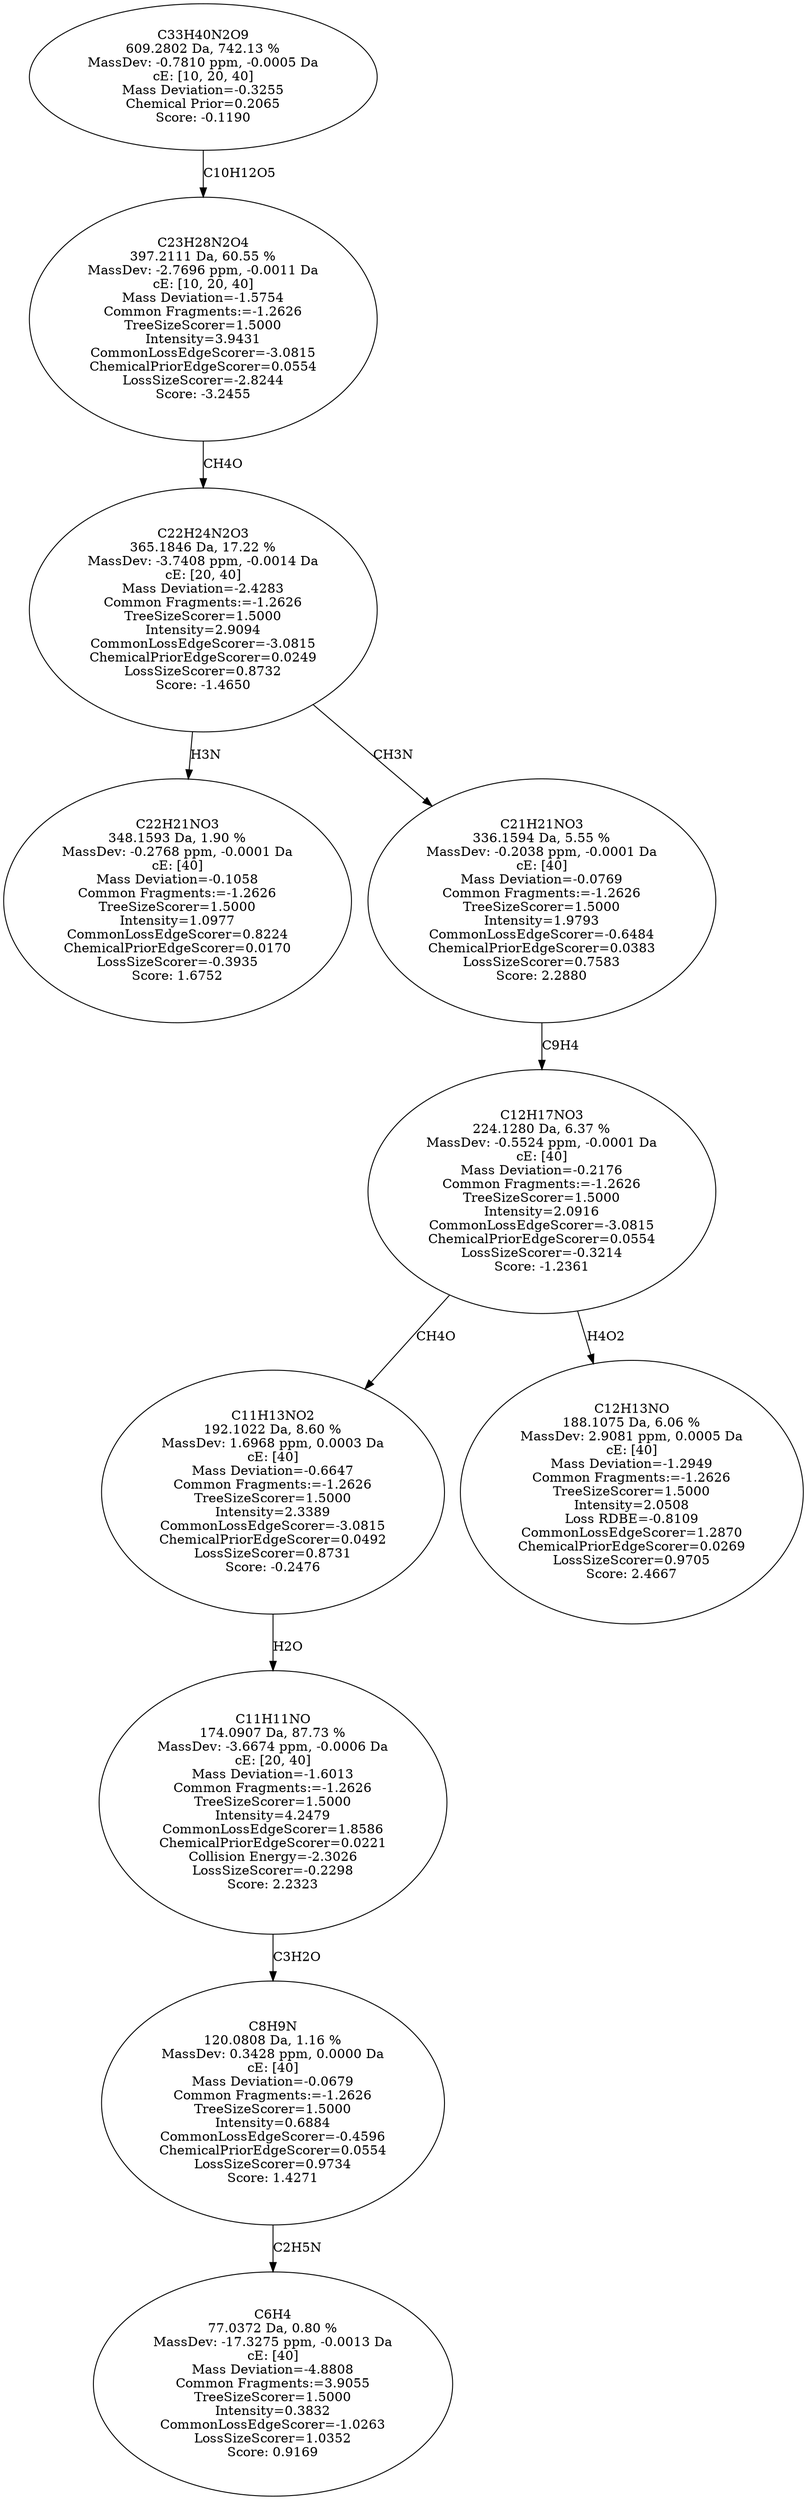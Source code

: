 strict digraph {
v1 [label="C22H21NO3\n348.1593 Da, 1.90 %\nMassDev: -0.2768 ppm, -0.0001 Da\ncE: [40]\nMass Deviation=-0.1058\nCommon Fragments:=-1.2626\nTreeSizeScorer=1.5000\nIntensity=1.0977\nCommonLossEdgeScorer=0.8224\nChemicalPriorEdgeScorer=0.0170\nLossSizeScorer=-0.3935\nScore: 1.6752"];
v2 [label="C6H4\n77.0372 Da, 0.80 %\nMassDev: -17.3275 ppm, -0.0013 Da\ncE: [40]\nMass Deviation=-4.8808\nCommon Fragments:=3.9055\nTreeSizeScorer=1.5000\nIntensity=0.3832\nCommonLossEdgeScorer=-1.0263\nLossSizeScorer=1.0352\nScore: 0.9169"];
v3 [label="C8H9N\n120.0808 Da, 1.16 %\nMassDev: 0.3428 ppm, 0.0000 Da\ncE: [40]\nMass Deviation=-0.0679\nCommon Fragments:=-1.2626\nTreeSizeScorer=1.5000\nIntensity=0.6884\nCommonLossEdgeScorer=-0.4596\nChemicalPriorEdgeScorer=0.0554\nLossSizeScorer=0.9734\nScore: 1.4271"];
v4 [label="C11H11NO\n174.0907 Da, 87.73 %\nMassDev: -3.6674 ppm, -0.0006 Da\ncE: [20, 40]\nMass Deviation=-1.6013\nCommon Fragments:=-1.2626\nTreeSizeScorer=1.5000\nIntensity=4.2479\nCommonLossEdgeScorer=1.8586\nChemicalPriorEdgeScorer=0.0221\nCollision Energy=-2.3026\nLossSizeScorer=-0.2298\nScore: 2.2323"];
v5 [label="C11H13NO2\n192.1022 Da, 8.60 %\nMassDev: 1.6968 ppm, 0.0003 Da\ncE: [40]\nMass Deviation=-0.6647\nCommon Fragments:=-1.2626\nTreeSizeScorer=1.5000\nIntensity=2.3389\nCommonLossEdgeScorer=-3.0815\nChemicalPriorEdgeScorer=0.0492\nLossSizeScorer=0.8731\nScore: -0.2476"];
v6 [label="C12H13NO\n188.1075 Da, 6.06 %\nMassDev: 2.9081 ppm, 0.0005 Da\ncE: [40]\nMass Deviation=-1.2949\nCommon Fragments:=-1.2626\nTreeSizeScorer=1.5000\nIntensity=2.0508\nLoss RDBE=-0.8109\nCommonLossEdgeScorer=1.2870\nChemicalPriorEdgeScorer=0.0269\nLossSizeScorer=0.9705\nScore: 2.4667"];
v7 [label="C12H17NO3\n224.1280 Da, 6.37 %\nMassDev: -0.5524 ppm, -0.0001 Da\ncE: [40]\nMass Deviation=-0.2176\nCommon Fragments:=-1.2626\nTreeSizeScorer=1.5000\nIntensity=2.0916\nCommonLossEdgeScorer=-3.0815\nChemicalPriorEdgeScorer=0.0554\nLossSizeScorer=-0.3214\nScore: -1.2361"];
v8 [label="C21H21NO3\n336.1594 Da, 5.55 %\nMassDev: -0.2038 ppm, -0.0001 Da\ncE: [40]\nMass Deviation=-0.0769\nCommon Fragments:=-1.2626\nTreeSizeScorer=1.5000\nIntensity=1.9793\nCommonLossEdgeScorer=-0.6484\nChemicalPriorEdgeScorer=0.0383\nLossSizeScorer=0.7583\nScore: 2.2880"];
v9 [label="C22H24N2O3\n365.1846 Da, 17.22 %\nMassDev: -3.7408 ppm, -0.0014 Da\ncE: [20, 40]\nMass Deviation=-2.4283\nCommon Fragments:=-1.2626\nTreeSizeScorer=1.5000\nIntensity=2.9094\nCommonLossEdgeScorer=-3.0815\nChemicalPriorEdgeScorer=0.0249\nLossSizeScorer=0.8732\nScore: -1.4650"];
v10 [label="C23H28N2O4\n397.2111 Da, 60.55 %\nMassDev: -2.7696 ppm, -0.0011 Da\ncE: [10, 20, 40]\nMass Deviation=-1.5754\nCommon Fragments:=-1.2626\nTreeSizeScorer=1.5000\nIntensity=3.9431\nCommonLossEdgeScorer=-3.0815\nChemicalPriorEdgeScorer=0.0554\nLossSizeScorer=-2.8244\nScore: -3.2455"];
v11 [label="C33H40N2O9\n609.2802 Da, 742.13 %\nMassDev: -0.7810 ppm, -0.0005 Da\ncE: [10, 20, 40]\nMass Deviation=-0.3255\nChemical Prior=0.2065\nScore: -0.1190"];
v9 -> v1 [label="H3N"];
v3 -> v2 [label="C2H5N"];
v4 -> v3 [label="C3H2O"];
v5 -> v4 [label="H2O"];
v7 -> v5 [label="CH4O"];
v7 -> v6 [label="H4O2"];
v8 -> v7 [label="C9H4"];
v9 -> v8 [label="CH3N"];
v10 -> v9 [label="CH4O"];
v11 -> v10 [label="C10H12O5"];
}